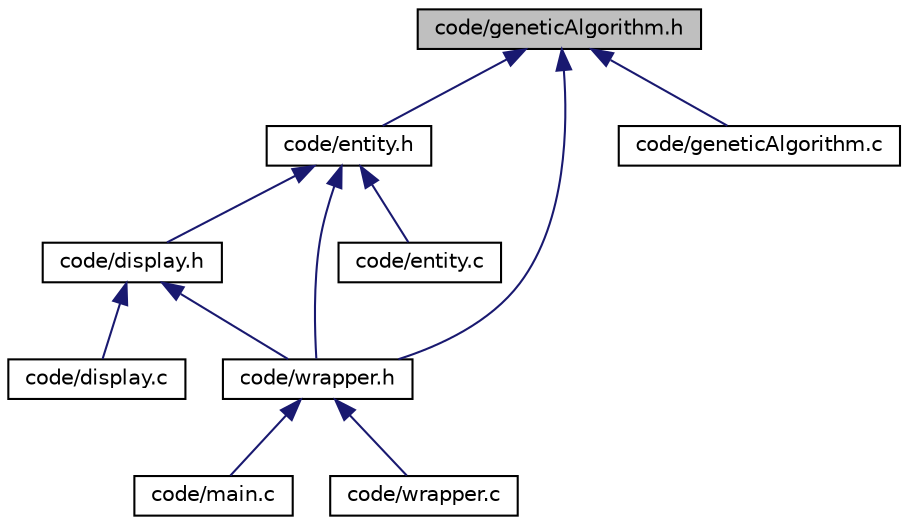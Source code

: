 digraph "code/geneticAlgorithm.h"
{
  edge [fontname="Helvetica",fontsize="10",labelfontname="Helvetica",labelfontsize="10"];
  node [fontname="Helvetica",fontsize="10",shape=record];
  Node1 [label="code/geneticAlgorithm.h",height=0.2,width=0.4,color="black", fillcolor="grey75", style="filled", fontcolor="black"];
  Node1 -> Node2 [dir="back",color="midnightblue",fontsize="10",style="solid"];
  Node2 [label="code/entity.h",height=0.2,width=0.4,color="black", fillcolor="white", style="filled",URL="$entity_8h.html",tooltip="Prototype of functions in entity.c. "];
  Node2 -> Node3 [dir="back",color="midnightblue",fontsize="10",style="solid"];
  Node3 [label="code/display.h",height=0.2,width=0.4,color="black", fillcolor="white", style="filled",URL="$display_8h.html",tooltip="Prototypes of the functions in display.c. "];
  Node3 -> Node4 [dir="back",color="midnightblue",fontsize="10",style="solid"];
  Node4 [label="code/display.c",height=0.2,width=0.4,color="black", fillcolor="white", style="filled",URL="$display_8c.html",tooltip="Functions used to display elements on screen using SDL. "];
  Node3 -> Node5 [dir="back",color="midnightblue",fontsize="10",style="solid"];
  Node5 [label="code/wrapper.h",height=0.2,width=0.4,color="black", fillcolor="white", style="filled",URL="$wrapper_8h.html",tooltip="wrapper functions to keep the main.c clear "];
  Node5 -> Node6 [dir="back",color="midnightblue",fontsize="10",style="solid"];
  Node6 [label="code/main.c",height=0.2,width=0.4,color="black", fillcolor="white", style="filled",URL="$main_8c.html",tooltip="main of the project "];
  Node5 -> Node7 [dir="back",color="midnightblue",fontsize="10",style="solid"];
  Node7 [label="code/wrapper.c",height=0.2,width=0.4,color="black", fillcolor="white", style="filled",URL="$wrapper_8c.html",tooltip="Wrapper functions. "];
  Node2 -> Node8 [dir="back",color="midnightblue",fontsize="10",style="solid"];
  Node8 [label="code/entity.c",height=0.2,width=0.4,color="black", fillcolor="white", style="filled",URL="$entity_8c.html",tooltip="Functions and the structure used by the neural network to navigate in the Field. "];
  Node2 -> Node5 [dir="back",color="midnightblue",fontsize="10",style="solid"];
  Node1 -> Node9 [dir="back",color="midnightblue",fontsize="10",style="solid"];
  Node9 [label="code/geneticAlgorithm.c",height=0.2,width=0.4,color="black", fillcolor="white", style="filled",URL="$geneticAlgorithm_8c.html",tooltip="Functions of the genetic Algorithm. "];
  Node1 -> Node5 [dir="back",color="midnightblue",fontsize="10",style="solid"];
}
